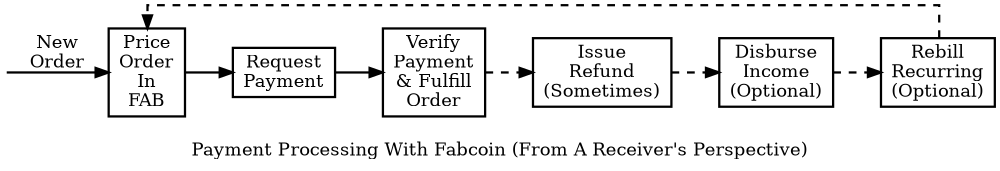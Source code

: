 graph unique {
size="6.66";
rankdir=LR;
//ratio=fill;
splines=ortho;

overlap = false;

edge [ dir = forward, penwidth=1.75 ];
node [ shape = box, penwidth=1.75 ];

submit_order [ style = invis, width=0, height=0, label = "", ];
calc_total [ label = "Price\nOrder\nIn\nFAB" ]
request_payment [ label = "Request\nPayment" ]
verify_payment [ label = "Verify\nPayment\n& Fulfill\nOrder" ]
issue_refund [ label = "Issue\nRefund\n(Sometimes)" ]
pay_expenses [ label = "Disburse\nIncome\n(Optional)" ]
rebill_recurring [ label = "Rebill\nRecurring\n(Optional)" ]


submit_order -- calc_total [ label = "New\nOrder", minlen = 1 ]

calc_total -- request_payment -- verify_payment [ weight = 100 ]
verify_payment -- issue_refund -- pay_expenses  -- rebill_recurring [ style = dashed, weight = 100  ]
rebill_recurring -- calc_total [ style = dashed  ]

label = " \nPayment Processing With Fabcoin (From A Receiver's Perspective)"
}

